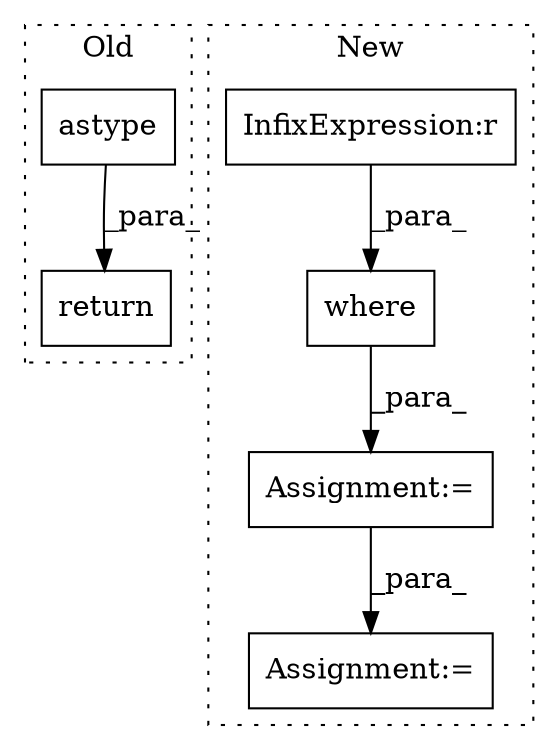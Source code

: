 digraph G {
subgraph cluster0 {
1 [label="astype" a="32" s="4080,4090" l="7,1" shape="box"];
6 [label="return" a="41" s="4023" l="7" shape="box"];
label = "Old";
style="dotted";
}
subgraph cluster1 {
2 [label="where" a="32" s="4226,4251" l="6,1" shape="box"];
3 [label="InfixExpression:r" a="27" s="4242" l="3" shape="box"];
4 [label="Assignment:=" a="7" s="4272" l="1" shape="box"];
5 [label="Assignment:=" a="7" s="4225" l="1" shape="box"];
label = "New";
style="dotted";
}
1 -> 6 [label="_para_"];
2 -> 5 [label="_para_"];
3 -> 2 [label="_para_"];
5 -> 4 [label="_para_"];
}